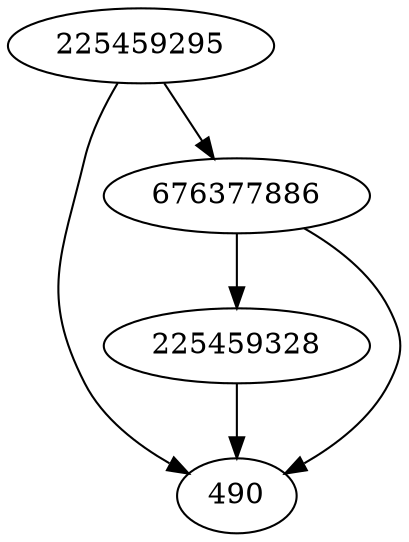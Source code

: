 strict digraph  {
225459328;
490;
676377886;
225459295;
225459328 -> 490;
676377886 -> 490;
676377886 -> 225459328;
225459295 -> 490;
225459295 -> 676377886;
}
